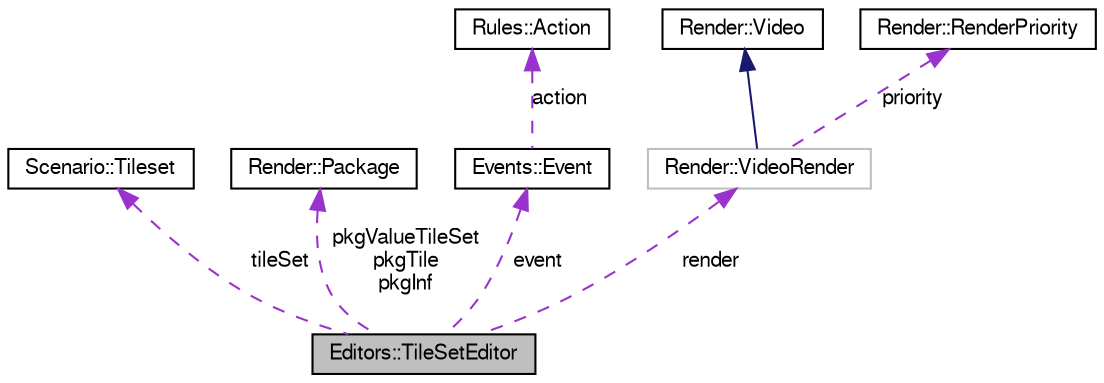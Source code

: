 digraph G
{
  edge [fontname="FreeSans",fontsize="10",labelfontname="FreeSans",labelfontsize="10"];
  node [fontname="FreeSans",fontsize="10",shape=record];
  Node1 [label="Editors::TileSetEditor",height=0.2,width=0.4,color="black", fillcolor="grey75", style="filled" fontcolor="black"];
  Node2 -> Node1 [dir=back,color="darkorchid3",fontsize="10",style="dashed",label="tileSet",fontname="FreeSans"];
  Node2 [label="Scenario::Tileset",height=0.2,width=0.4,color="black", fillcolor="white", style="filled",URL="$class_scenario_1_1_tileset.html"];
  Node3 -> Node1 [dir=back,color="darkorchid3",fontsize="10",style="dashed",label="pkgValueTileSet\npkgTile\npkgInf",fontname="FreeSans"];
  Node3 [label="Render::Package",height=0.2,width=0.4,color="black", fillcolor="white", style="filled",URL="$class_render_1_1_package.html"];
  Node4 -> Node1 [dir=back,color="darkorchid3",fontsize="10",style="dashed",label="event",fontname="FreeSans"];
  Node4 [label="Events::Event",height=0.2,width=0.4,color="black", fillcolor="white", style="filled",URL="$class_events_1_1_event.html"];
  Node5 -> Node4 [dir=back,color="darkorchid3",fontsize="10",style="dashed",label="action",fontname="FreeSans"];
  Node5 [label="Rules::Action",height=0.2,width=0.4,color="black", fillcolor="white", style="filled",URL="$class_rules_1_1_action.html"];
  Node6 -> Node1 [dir=back,color="darkorchid3",fontsize="10",style="dashed",label="render",fontname="FreeSans"];
  Node6 [label="Render::VideoRender",height=0.2,width=0.4,color="grey75", fillcolor="white", style="filled"];
  Node7 -> Node6 [dir=back,color="midnightblue",fontsize="10",style="solid",fontname="FreeSans"];
  Node7 [label="Render::Video",height=0.2,width=0.4,color="black", fillcolor="white", style="filled",URL="$class_render_1_1_video.html"];
  Node8 -> Node6 [dir=back,color="darkorchid3",fontsize="10",style="dashed",label="priority",fontname="FreeSans"];
  Node8 [label="Render::RenderPriority",height=0.2,width=0.4,color="black", fillcolor="white", style="filled",URL="$class_render_1_1_render_priority.html"];
}

